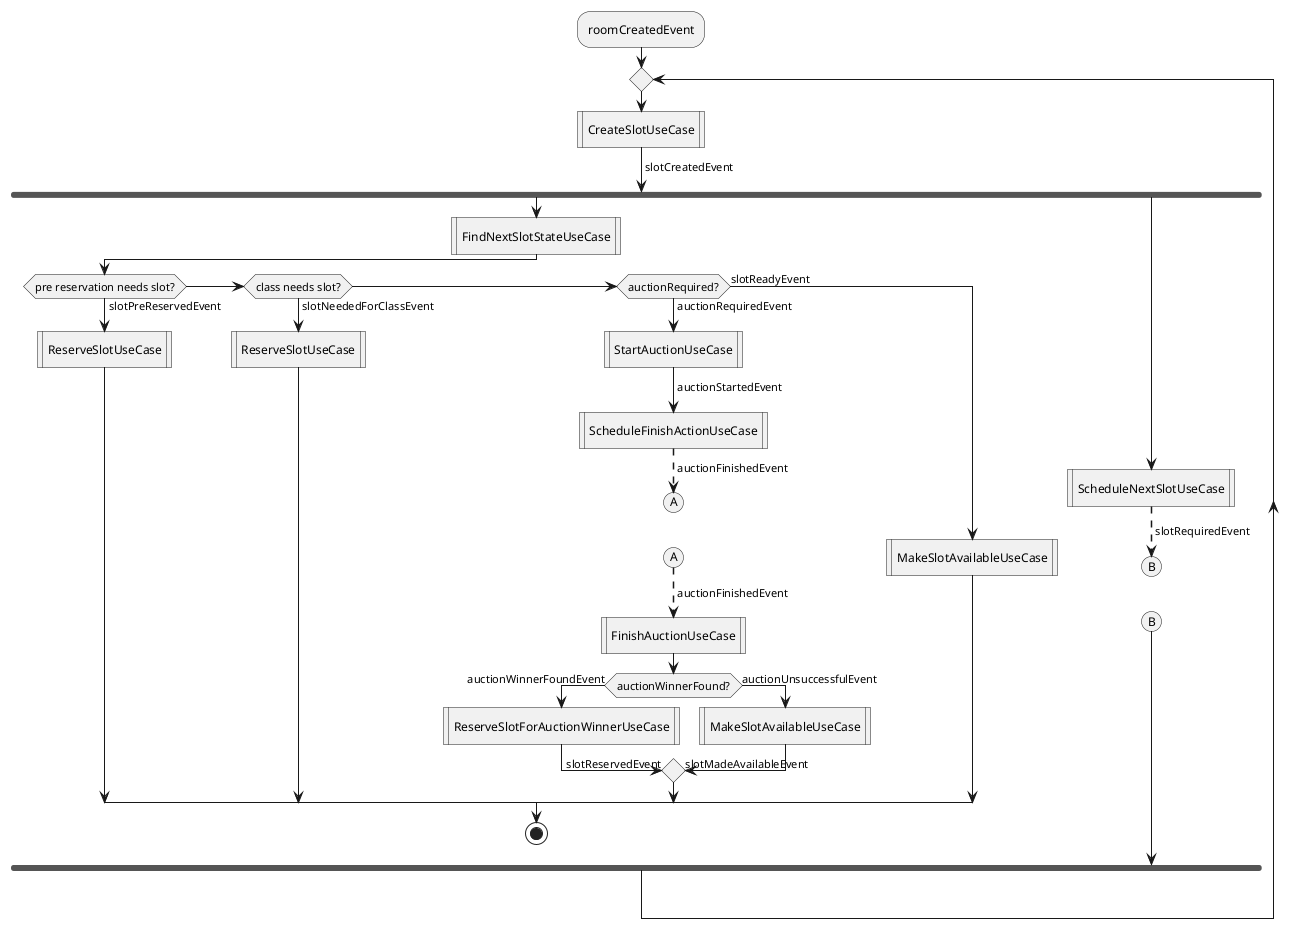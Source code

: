 @startuml
:roomCreatedEvent;
repeat
:CreateSlotUseCase|
->slotCreatedEvent;
fork
  :FindNextSlotStateUseCase|
  if (pre reservation needs slot?) then (yes)
    ->slotPreReservedEvent;
    :ReserveSlotUseCase|
  elseif (class needs slot?) then (yes)
    ->slotNeededForClassEvent;
    :ReserveSlotUseCase|
  elseif (auctionRequired?) then (yes)
    ->auctionRequiredEvent;
    :StartAuctionUseCase|
    ->auctionStartedEvent;
    :ScheduleFinishActionUseCase|
    -[dashed]->auctionFinishedEvent;
    (A)
    detach
    (A)
    -[dashed]->auctionFinishedEvent;
    :FinishAuctionUseCase|
    if (auctionWinnerFound?) then (yes)
      ->auctionWinnerFoundEvent;
      :ReserveSlotForAuctionWinnerUseCase|
      ->slotReservedEvent;
    else (no)
      ->auctionUnsuccessfulEvent;
      :MakeSlotAvailableUseCase|
      ->slotMadeAvailableEvent;
    endif
  else (no)
    ->slotReadyEvent;
    :MakeSlotAvailableUseCase|
  endif
  stop
fork again
  :ScheduleNextSlotUseCase|
  -[dashed]->slotRequiredEvent;
  (B)
  detach
  (B)
@enduml
